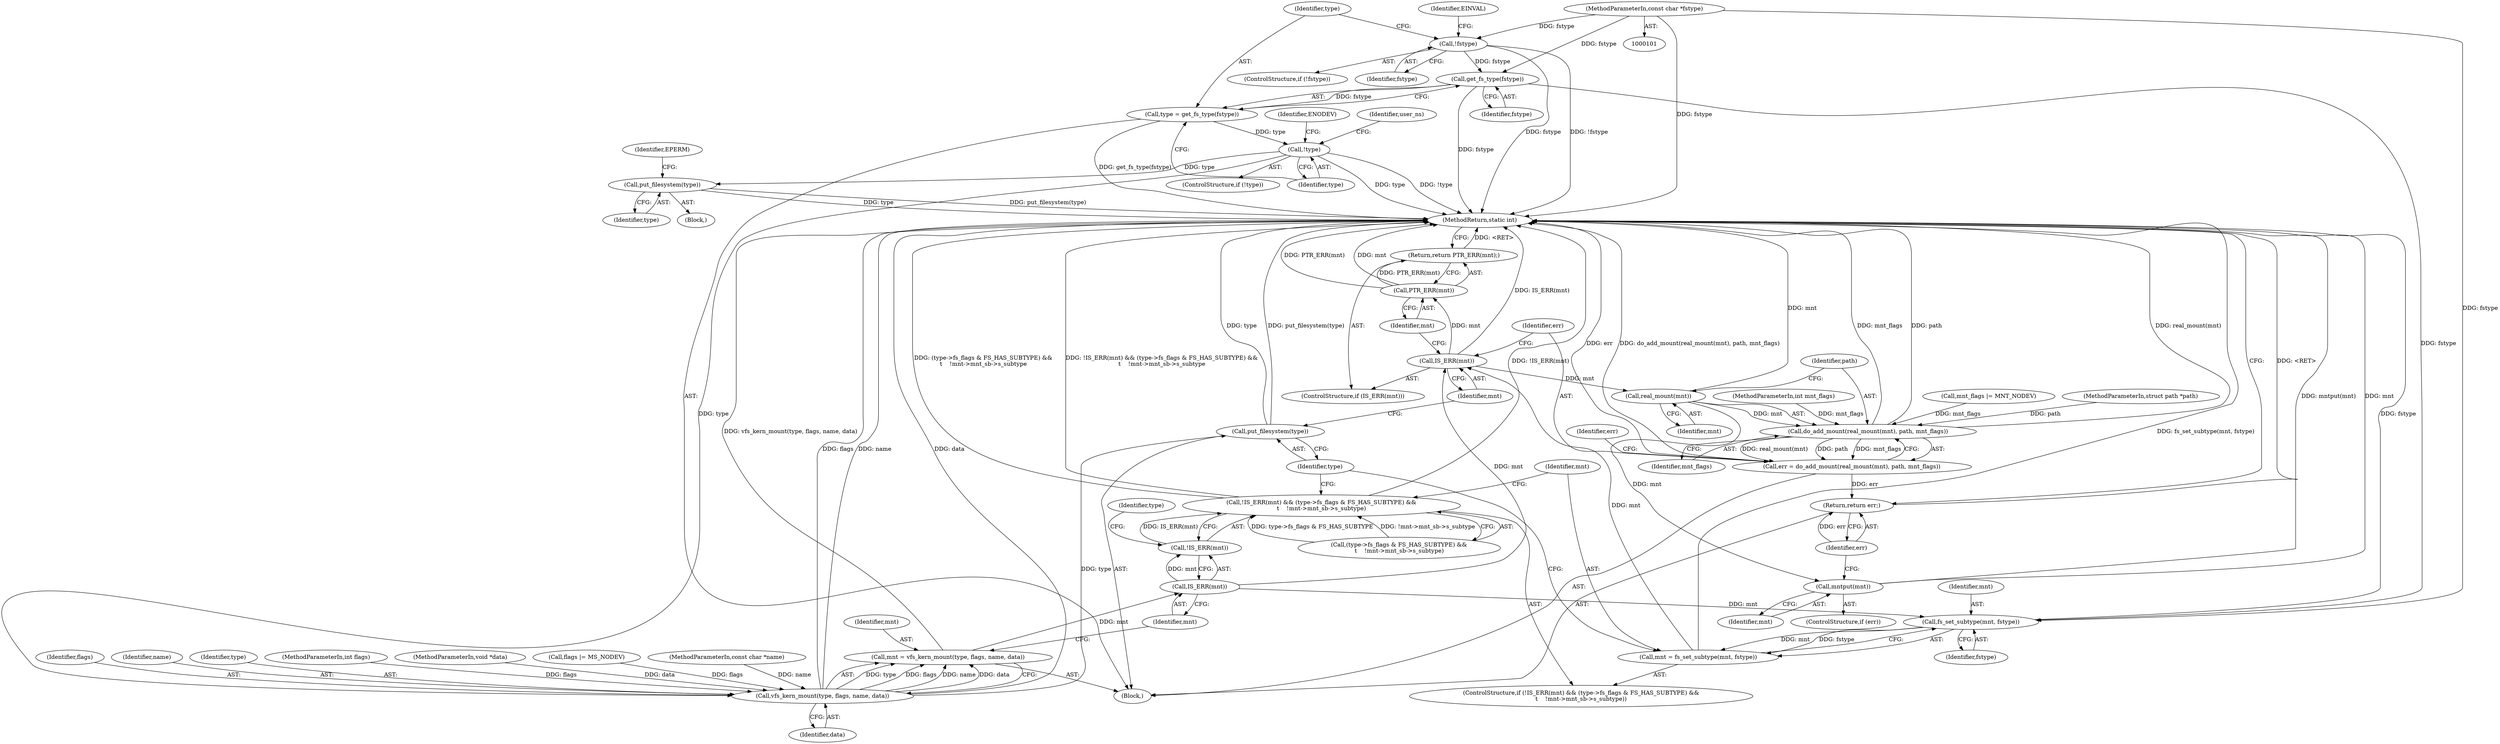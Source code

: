 digraph "0_linux_9566d6742852c527bf5af38af5cbb878dad75705_0@pointer" {
"1000130" [label="(Call,get_fs_type(fstype))"];
"1000123" [label="(Call,!fstype)"];
"1000103" [label="(MethodParameterIn,const char *fstype)"];
"1000128" [label="(Call,type = get_fs_type(fstype))"];
"1000133" [label="(Call,!type)"];
"1000152" [label="(Call,put_filesystem(type))"];
"1000173" [label="(Call,vfs_kern_mount(type, flags, name, data))"];
"1000171" [label="(Call,mnt = vfs_kern_mount(type, flags, name, data))"];
"1000181" [label="(Call,IS_ERR(mnt))"];
"1000180" [label="(Call,!IS_ERR(mnt))"];
"1000179" [label="(Call,!IS_ERR(mnt) && (type->fs_flags & FS_HAS_SUBTYPE) &&\n\t    !mnt->mnt_sb->s_subtype)"];
"1000197" [label="(Call,fs_set_subtype(mnt, fstype))"];
"1000195" [label="(Call,mnt = fs_set_subtype(mnt, fstype))"];
"1000203" [label="(Call,IS_ERR(mnt))"];
"1000206" [label="(Call,PTR_ERR(mnt))"];
"1000205" [label="(Return,return PTR_ERR(mnt);)"];
"1000211" [label="(Call,real_mount(mnt))"];
"1000210" [label="(Call,do_add_mount(real_mount(mnt), path, mnt_flags))"];
"1000208" [label="(Call,err = do_add_mount(real_mount(mnt), path, mnt_flags))"];
"1000219" [label="(Return,return err;)"];
"1000217" [label="(Call,mntput(mnt))"];
"1000200" [label="(Call,put_filesystem(type))"];
"1000205" [label="(Return,return PTR_ERR(mnt);)"];
"1000168" [label="(Call,mnt_flags |= MNT_NODEV)"];
"1000128" [label="(Call,type = get_fs_type(fstype))"];
"1000201" [label="(Identifier,type)"];
"1000220" [label="(Identifier,err)"];
"1000195" [label="(Call,mnt = fs_set_subtype(mnt, fstype))"];
"1000217" [label="(Call,mntput(mnt))"];
"1000175" [label="(Identifier,flags)"];
"1000208" [label="(Call,err = do_add_mount(real_mount(mnt), path, mnt_flags))"];
"1000176" [label="(Identifier,name)"];
"1000182" [label="(Identifier,mnt)"];
"1000203" [label="(Call,IS_ERR(mnt))"];
"1000196" [label="(Identifier,mnt)"];
"1000122" [label="(ControlStructure,if (!fstype))"];
"1000216" [label="(Identifier,err)"];
"1000179" [label="(Call,!IS_ERR(mnt) && (type->fs_flags & FS_HAS_SUBTYPE) &&\n\t    !mnt->mnt_sb->s_subtype)"];
"1000211" [label="(Call,real_mount(mnt))"];
"1000174" [label="(Identifier,type)"];
"1000102" [label="(MethodParameterIn,struct path *path)"];
"1000218" [label="(Identifier,mnt)"];
"1000108" [label="(Block,)"];
"1000171" [label="(Call,mnt = vfs_kern_mount(type, flags, name, data))"];
"1000206" [label="(Call,PTR_ERR(mnt))"];
"1000152" [label="(Call,put_filesystem(type))"];
"1000140" [label="(Identifier,user_ns)"];
"1000202" [label="(ControlStructure,if (IS_ERR(mnt)))"];
"1000209" [label="(Identifier,err)"];
"1000200" [label="(Call,put_filesystem(type))"];
"1000178" [label="(ControlStructure,if (!IS_ERR(mnt) && (type->fs_flags & FS_HAS_SUBTYPE) &&\n\t    !mnt->mnt_sb->s_subtype))"];
"1000181" [label="(Call,IS_ERR(mnt))"];
"1000180" [label="(Call,!IS_ERR(mnt))"];
"1000213" [label="(Identifier,path)"];
"1000219" [label="(Return,return err;)"];
"1000151" [label="(Block,)"];
"1000186" [label="(Identifier,type)"];
"1000177" [label="(Identifier,data)"];
"1000131" [label="(Identifier,fstype)"];
"1000104" [label="(MethodParameterIn,int flags)"];
"1000153" [label="(Identifier,type)"];
"1000204" [label="(Identifier,mnt)"];
"1000107" [label="(MethodParameterIn,void *data)"];
"1000137" [label="(Identifier,ENODEV)"];
"1000173" [label="(Call,vfs_kern_mount(type, flags, name, data))"];
"1000127" [label="(Identifier,EINVAL)"];
"1000132" [label="(ControlStructure,if (!type))"];
"1000221" [label="(MethodReturn,static int)"];
"1000165" [label="(Call,flags |= MS_NODEV)"];
"1000207" [label="(Identifier,mnt)"];
"1000199" [label="(Identifier,fstype)"];
"1000212" [label="(Identifier,mnt)"];
"1000215" [label="(ControlStructure,if (err))"];
"1000198" [label="(Identifier,mnt)"];
"1000156" [label="(Identifier,EPERM)"];
"1000106" [label="(MethodParameterIn,const char *name)"];
"1000105" [label="(MethodParameterIn,int mnt_flags)"];
"1000123" [label="(Call,!fstype)"];
"1000133" [label="(Call,!type)"];
"1000103" [label="(MethodParameterIn,const char *fstype)"];
"1000130" [label="(Call,get_fs_type(fstype))"];
"1000124" [label="(Identifier,fstype)"];
"1000129" [label="(Identifier,type)"];
"1000183" [label="(Call,(type->fs_flags & FS_HAS_SUBTYPE) &&\n\t    !mnt->mnt_sb->s_subtype)"];
"1000134" [label="(Identifier,type)"];
"1000210" [label="(Call,do_add_mount(real_mount(mnt), path, mnt_flags))"];
"1000214" [label="(Identifier,mnt_flags)"];
"1000197" [label="(Call,fs_set_subtype(mnt, fstype))"];
"1000172" [label="(Identifier,mnt)"];
"1000130" -> "1000128"  [label="AST: "];
"1000130" -> "1000131"  [label="CFG: "];
"1000131" -> "1000130"  [label="AST: "];
"1000128" -> "1000130"  [label="CFG: "];
"1000130" -> "1000221"  [label="DDG: fstype"];
"1000130" -> "1000128"  [label="DDG: fstype"];
"1000123" -> "1000130"  [label="DDG: fstype"];
"1000103" -> "1000130"  [label="DDG: fstype"];
"1000130" -> "1000197"  [label="DDG: fstype"];
"1000123" -> "1000122"  [label="AST: "];
"1000123" -> "1000124"  [label="CFG: "];
"1000124" -> "1000123"  [label="AST: "];
"1000127" -> "1000123"  [label="CFG: "];
"1000129" -> "1000123"  [label="CFG: "];
"1000123" -> "1000221"  [label="DDG: !fstype"];
"1000123" -> "1000221"  [label="DDG: fstype"];
"1000103" -> "1000123"  [label="DDG: fstype"];
"1000103" -> "1000101"  [label="AST: "];
"1000103" -> "1000221"  [label="DDG: fstype"];
"1000103" -> "1000197"  [label="DDG: fstype"];
"1000128" -> "1000108"  [label="AST: "];
"1000129" -> "1000128"  [label="AST: "];
"1000134" -> "1000128"  [label="CFG: "];
"1000128" -> "1000221"  [label="DDG: get_fs_type(fstype)"];
"1000128" -> "1000133"  [label="DDG: type"];
"1000133" -> "1000132"  [label="AST: "];
"1000133" -> "1000134"  [label="CFG: "];
"1000134" -> "1000133"  [label="AST: "];
"1000137" -> "1000133"  [label="CFG: "];
"1000140" -> "1000133"  [label="CFG: "];
"1000133" -> "1000221"  [label="DDG: type"];
"1000133" -> "1000221"  [label="DDG: !type"];
"1000133" -> "1000152"  [label="DDG: type"];
"1000133" -> "1000173"  [label="DDG: type"];
"1000152" -> "1000151"  [label="AST: "];
"1000152" -> "1000153"  [label="CFG: "];
"1000153" -> "1000152"  [label="AST: "];
"1000156" -> "1000152"  [label="CFG: "];
"1000152" -> "1000221"  [label="DDG: put_filesystem(type)"];
"1000152" -> "1000221"  [label="DDG: type"];
"1000173" -> "1000171"  [label="AST: "];
"1000173" -> "1000177"  [label="CFG: "];
"1000174" -> "1000173"  [label="AST: "];
"1000175" -> "1000173"  [label="AST: "];
"1000176" -> "1000173"  [label="AST: "];
"1000177" -> "1000173"  [label="AST: "];
"1000171" -> "1000173"  [label="CFG: "];
"1000173" -> "1000221"  [label="DDG: name"];
"1000173" -> "1000221"  [label="DDG: data"];
"1000173" -> "1000221"  [label="DDG: flags"];
"1000173" -> "1000171"  [label="DDG: type"];
"1000173" -> "1000171"  [label="DDG: flags"];
"1000173" -> "1000171"  [label="DDG: name"];
"1000173" -> "1000171"  [label="DDG: data"];
"1000165" -> "1000173"  [label="DDG: flags"];
"1000104" -> "1000173"  [label="DDG: flags"];
"1000106" -> "1000173"  [label="DDG: name"];
"1000107" -> "1000173"  [label="DDG: data"];
"1000173" -> "1000200"  [label="DDG: type"];
"1000171" -> "1000108"  [label="AST: "];
"1000172" -> "1000171"  [label="AST: "];
"1000182" -> "1000171"  [label="CFG: "];
"1000171" -> "1000221"  [label="DDG: vfs_kern_mount(type, flags, name, data)"];
"1000171" -> "1000181"  [label="DDG: mnt"];
"1000181" -> "1000180"  [label="AST: "];
"1000181" -> "1000182"  [label="CFG: "];
"1000182" -> "1000181"  [label="AST: "];
"1000180" -> "1000181"  [label="CFG: "];
"1000181" -> "1000180"  [label="DDG: mnt"];
"1000181" -> "1000197"  [label="DDG: mnt"];
"1000181" -> "1000203"  [label="DDG: mnt"];
"1000180" -> "1000179"  [label="AST: "];
"1000186" -> "1000180"  [label="CFG: "];
"1000179" -> "1000180"  [label="CFG: "];
"1000180" -> "1000179"  [label="DDG: IS_ERR(mnt)"];
"1000179" -> "1000178"  [label="AST: "];
"1000179" -> "1000183"  [label="CFG: "];
"1000183" -> "1000179"  [label="AST: "];
"1000196" -> "1000179"  [label="CFG: "];
"1000201" -> "1000179"  [label="CFG: "];
"1000179" -> "1000221"  [label="DDG: !IS_ERR(mnt) && (type->fs_flags & FS_HAS_SUBTYPE) &&\n\t    !mnt->mnt_sb->s_subtype"];
"1000179" -> "1000221"  [label="DDG: !IS_ERR(mnt)"];
"1000179" -> "1000221"  [label="DDG: (type->fs_flags & FS_HAS_SUBTYPE) &&\n\t    !mnt->mnt_sb->s_subtype"];
"1000183" -> "1000179"  [label="DDG: type->fs_flags & FS_HAS_SUBTYPE"];
"1000183" -> "1000179"  [label="DDG: !mnt->mnt_sb->s_subtype"];
"1000197" -> "1000195"  [label="AST: "];
"1000197" -> "1000199"  [label="CFG: "];
"1000198" -> "1000197"  [label="AST: "];
"1000199" -> "1000197"  [label="AST: "];
"1000195" -> "1000197"  [label="CFG: "];
"1000197" -> "1000221"  [label="DDG: fstype"];
"1000197" -> "1000195"  [label="DDG: mnt"];
"1000197" -> "1000195"  [label="DDG: fstype"];
"1000195" -> "1000178"  [label="AST: "];
"1000196" -> "1000195"  [label="AST: "];
"1000201" -> "1000195"  [label="CFG: "];
"1000195" -> "1000221"  [label="DDG: fs_set_subtype(mnt, fstype)"];
"1000195" -> "1000203"  [label="DDG: mnt"];
"1000203" -> "1000202"  [label="AST: "];
"1000203" -> "1000204"  [label="CFG: "];
"1000204" -> "1000203"  [label="AST: "];
"1000207" -> "1000203"  [label="CFG: "];
"1000209" -> "1000203"  [label="CFG: "];
"1000203" -> "1000221"  [label="DDG: IS_ERR(mnt)"];
"1000203" -> "1000206"  [label="DDG: mnt"];
"1000203" -> "1000211"  [label="DDG: mnt"];
"1000206" -> "1000205"  [label="AST: "];
"1000206" -> "1000207"  [label="CFG: "];
"1000207" -> "1000206"  [label="AST: "];
"1000205" -> "1000206"  [label="CFG: "];
"1000206" -> "1000221"  [label="DDG: PTR_ERR(mnt)"];
"1000206" -> "1000221"  [label="DDG: mnt"];
"1000206" -> "1000205"  [label="DDG: PTR_ERR(mnt)"];
"1000205" -> "1000202"  [label="AST: "];
"1000221" -> "1000205"  [label="CFG: "];
"1000205" -> "1000221"  [label="DDG: <RET>"];
"1000211" -> "1000210"  [label="AST: "];
"1000211" -> "1000212"  [label="CFG: "];
"1000212" -> "1000211"  [label="AST: "];
"1000213" -> "1000211"  [label="CFG: "];
"1000211" -> "1000221"  [label="DDG: mnt"];
"1000211" -> "1000210"  [label="DDG: mnt"];
"1000211" -> "1000217"  [label="DDG: mnt"];
"1000210" -> "1000208"  [label="AST: "];
"1000210" -> "1000214"  [label="CFG: "];
"1000213" -> "1000210"  [label="AST: "];
"1000214" -> "1000210"  [label="AST: "];
"1000208" -> "1000210"  [label="CFG: "];
"1000210" -> "1000221"  [label="DDG: mnt_flags"];
"1000210" -> "1000221"  [label="DDG: path"];
"1000210" -> "1000221"  [label="DDG: real_mount(mnt)"];
"1000210" -> "1000208"  [label="DDG: real_mount(mnt)"];
"1000210" -> "1000208"  [label="DDG: path"];
"1000210" -> "1000208"  [label="DDG: mnt_flags"];
"1000102" -> "1000210"  [label="DDG: path"];
"1000168" -> "1000210"  [label="DDG: mnt_flags"];
"1000105" -> "1000210"  [label="DDG: mnt_flags"];
"1000208" -> "1000108"  [label="AST: "];
"1000209" -> "1000208"  [label="AST: "];
"1000216" -> "1000208"  [label="CFG: "];
"1000208" -> "1000221"  [label="DDG: err"];
"1000208" -> "1000221"  [label="DDG: do_add_mount(real_mount(mnt), path, mnt_flags)"];
"1000208" -> "1000219"  [label="DDG: err"];
"1000219" -> "1000108"  [label="AST: "];
"1000219" -> "1000220"  [label="CFG: "];
"1000220" -> "1000219"  [label="AST: "];
"1000221" -> "1000219"  [label="CFG: "];
"1000219" -> "1000221"  [label="DDG: <RET>"];
"1000220" -> "1000219"  [label="DDG: err"];
"1000217" -> "1000215"  [label="AST: "];
"1000217" -> "1000218"  [label="CFG: "];
"1000218" -> "1000217"  [label="AST: "];
"1000220" -> "1000217"  [label="CFG: "];
"1000217" -> "1000221"  [label="DDG: mntput(mnt)"];
"1000217" -> "1000221"  [label="DDG: mnt"];
"1000200" -> "1000108"  [label="AST: "];
"1000200" -> "1000201"  [label="CFG: "];
"1000201" -> "1000200"  [label="AST: "];
"1000204" -> "1000200"  [label="CFG: "];
"1000200" -> "1000221"  [label="DDG: type"];
"1000200" -> "1000221"  [label="DDG: put_filesystem(type)"];
}

